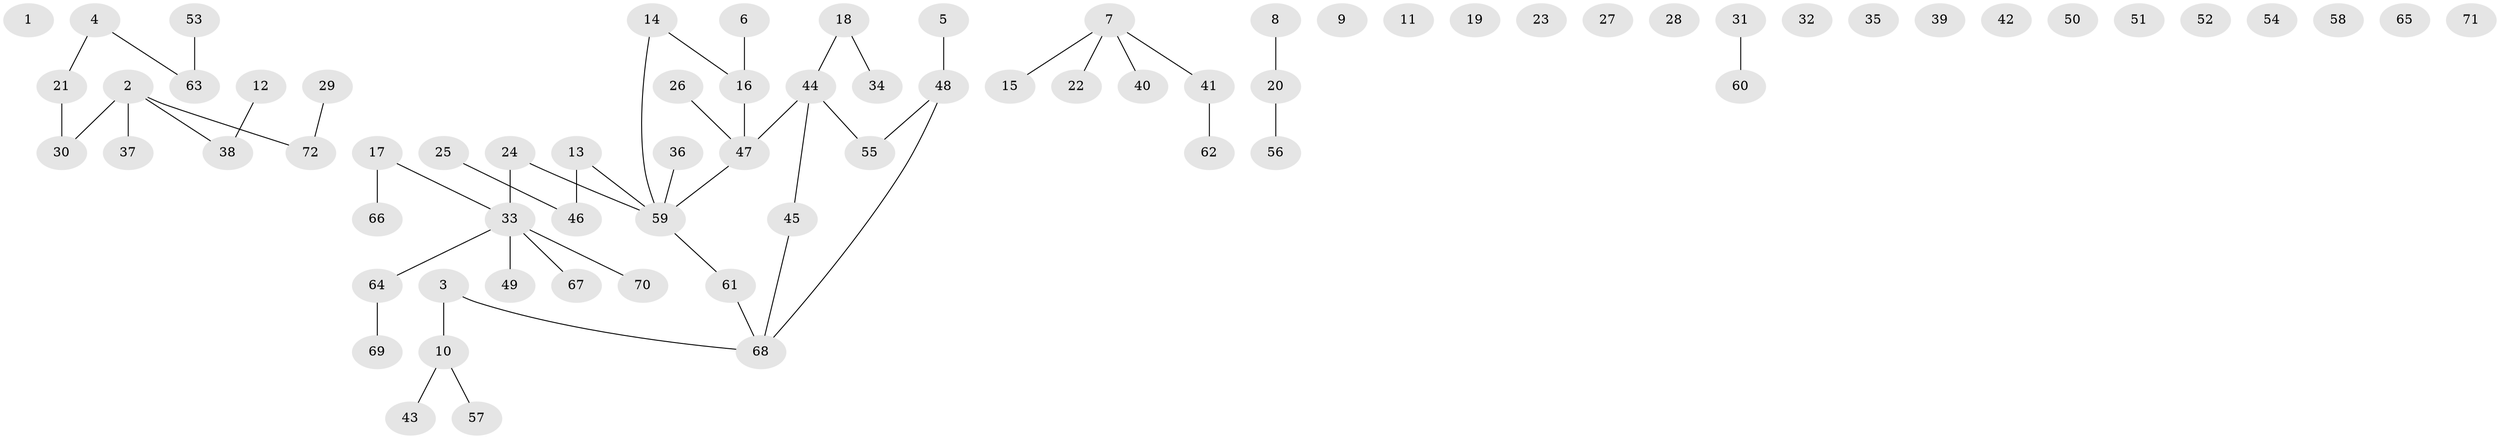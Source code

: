 // Generated by graph-tools (version 1.1) at 2025/00/03/09/25 03:00:44]
// undirected, 72 vertices, 52 edges
graph export_dot {
graph [start="1"]
  node [color=gray90,style=filled];
  1;
  2;
  3;
  4;
  5;
  6;
  7;
  8;
  9;
  10;
  11;
  12;
  13;
  14;
  15;
  16;
  17;
  18;
  19;
  20;
  21;
  22;
  23;
  24;
  25;
  26;
  27;
  28;
  29;
  30;
  31;
  32;
  33;
  34;
  35;
  36;
  37;
  38;
  39;
  40;
  41;
  42;
  43;
  44;
  45;
  46;
  47;
  48;
  49;
  50;
  51;
  52;
  53;
  54;
  55;
  56;
  57;
  58;
  59;
  60;
  61;
  62;
  63;
  64;
  65;
  66;
  67;
  68;
  69;
  70;
  71;
  72;
  2 -- 30;
  2 -- 37;
  2 -- 38;
  2 -- 72;
  3 -- 10;
  3 -- 68;
  4 -- 21;
  4 -- 63;
  5 -- 48;
  6 -- 16;
  7 -- 15;
  7 -- 22;
  7 -- 40;
  7 -- 41;
  8 -- 20;
  10 -- 43;
  10 -- 57;
  12 -- 38;
  13 -- 46;
  13 -- 59;
  14 -- 16;
  14 -- 59;
  16 -- 47;
  17 -- 33;
  17 -- 66;
  18 -- 34;
  18 -- 44;
  20 -- 56;
  21 -- 30;
  24 -- 33;
  24 -- 59;
  25 -- 46;
  26 -- 47;
  29 -- 72;
  31 -- 60;
  33 -- 49;
  33 -- 64;
  33 -- 67;
  33 -- 70;
  36 -- 59;
  41 -- 62;
  44 -- 45;
  44 -- 47;
  44 -- 55;
  45 -- 68;
  47 -- 59;
  48 -- 55;
  48 -- 68;
  53 -- 63;
  59 -- 61;
  61 -- 68;
  64 -- 69;
}
